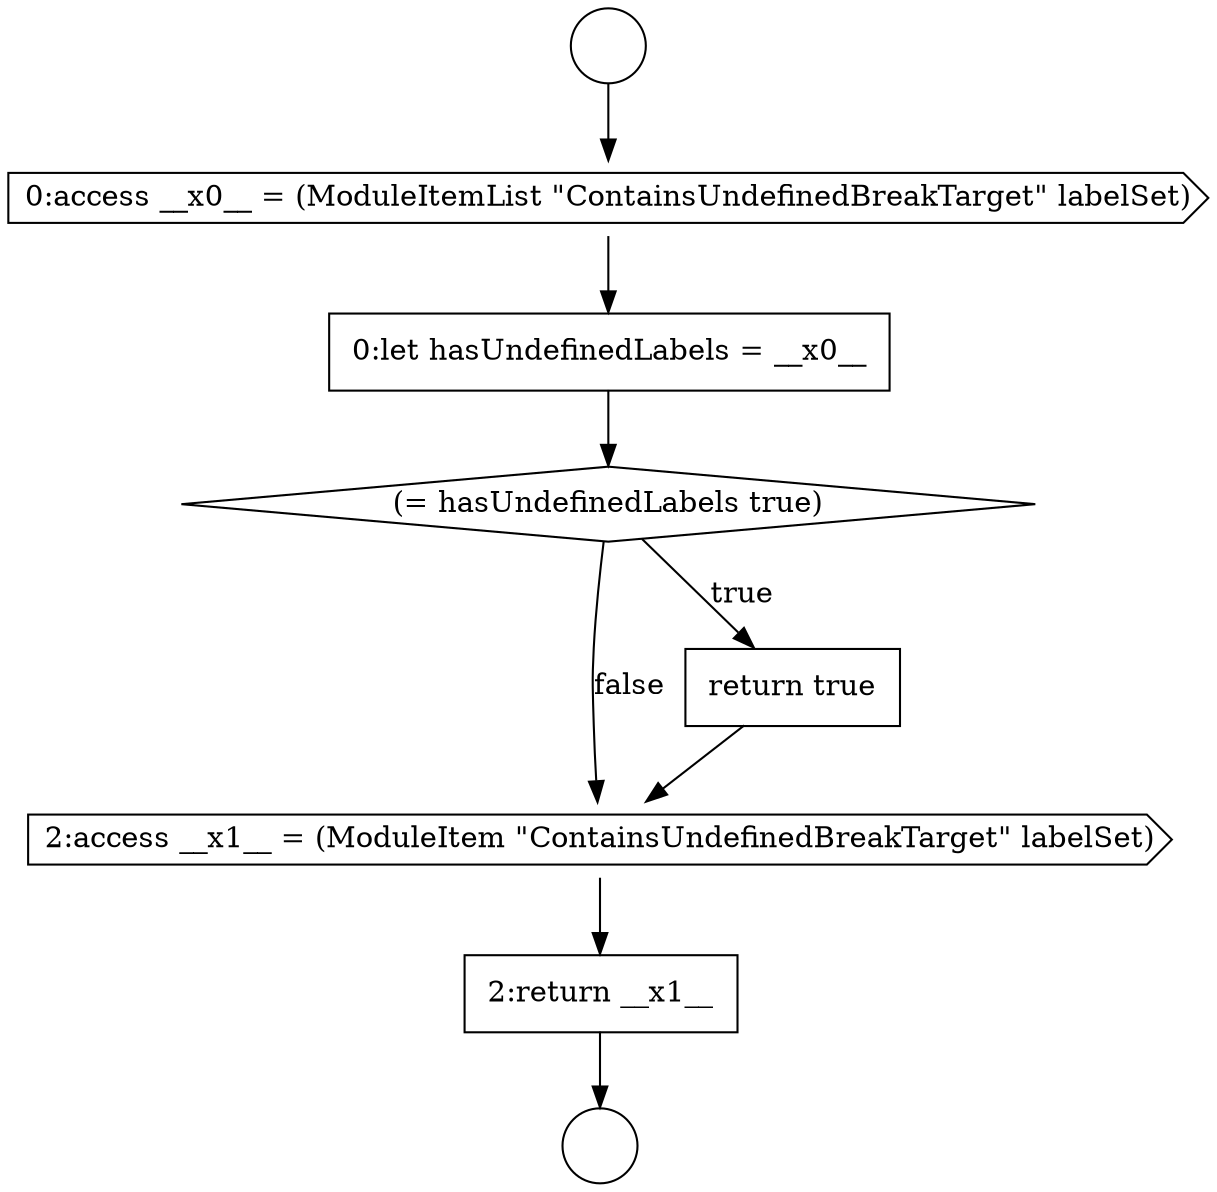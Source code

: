 digraph {
  node9443 [shape=cds, label=<<font color="black">0:access __x0__ = (ModuleItemList &quot;ContainsUndefinedBreakTarget&quot; labelSet)</font>> color="black" fillcolor="white" style=filled]
  node9447 [shape=cds, label=<<font color="black">2:access __x1__ = (ModuleItem &quot;ContainsUndefinedBreakTarget&quot; labelSet)</font>> color="black" fillcolor="white" style=filled]
  node9444 [shape=none, margin=0, label=<<font color="black">
    <table border="0" cellborder="1" cellspacing="0" cellpadding="10">
      <tr><td align="left">0:let hasUndefinedLabels = __x0__</td></tr>
    </table>
  </font>> color="black" fillcolor="white" style=filled]
  node9448 [shape=none, margin=0, label=<<font color="black">
    <table border="0" cellborder="1" cellspacing="0" cellpadding="10">
      <tr><td align="left">2:return __x1__</td></tr>
    </table>
  </font>> color="black" fillcolor="white" style=filled]
  node9445 [shape=diamond, label=<<font color="black">(= hasUndefinedLabels true)</font>> color="black" fillcolor="white" style=filled]
  node9442 [shape=circle label=" " color="black" fillcolor="white" style=filled]
  node9441 [shape=circle label=" " color="black" fillcolor="white" style=filled]
  node9446 [shape=none, margin=0, label=<<font color="black">
    <table border="0" cellborder="1" cellspacing="0" cellpadding="10">
      <tr><td align="left">return true</td></tr>
    </table>
  </font>> color="black" fillcolor="white" style=filled]
  node9447 -> node9448 [ color="black"]
  node9443 -> node9444 [ color="black"]
  node9444 -> node9445 [ color="black"]
  node9445 -> node9446 [label=<<font color="black">true</font>> color="black"]
  node9445 -> node9447 [label=<<font color="black">false</font>> color="black"]
  node9446 -> node9447 [ color="black"]
  node9448 -> node9442 [ color="black"]
  node9441 -> node9443 [ color="black"]
}
